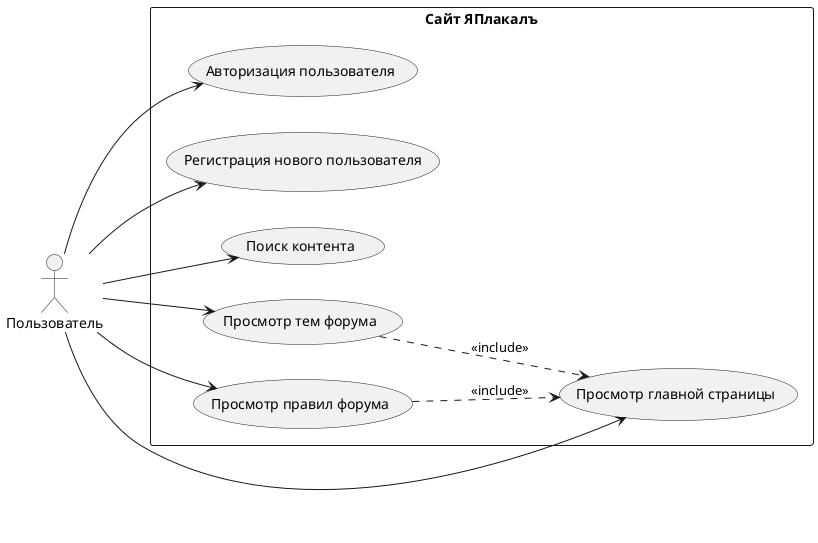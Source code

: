 @startuml YaplakalUseCases

left to right direction
skinparam packageStyle rectangle

actor Пользователь as User

rectangle "Сайт ЯПлакалъ" {
  usecase "Просмотр главной страницы" as UC1
  usecase "Авторизация пользователя" as UC2
  usecase "Регистрация нового пользователя" as UC3
  usecase "Поиск контента" as UC4
  usecase "Просмотр тем форума" as UC5
  usecase "Просмотр правил форума" as UC6
}

User --> UC1
User --> UC2
User --> UC3
User --> UC4
User --> UC5
User --> UC6

UC5 ..> UC1 : <<include>>
UC6 ..> UC1 : <<include>>

@enduml 